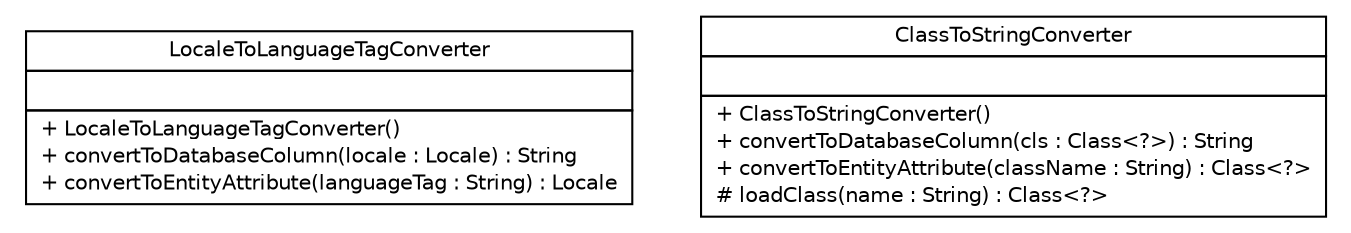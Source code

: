 #!/usr/local/bin/dot
#
# Class diagram 
# Generated by UMLGraph version R5_6-24-gf6e263 (http://www.umlgraph.org/)
#

digraph G {
	edge [fontname="Helvetica",fontsize=10,labelfontname="Helvetica",labelfontsize=10];
	node [fontname="Helvetica",fontsize=10,shape=plaintext];
	nodesep=0.25;
	ranksep=0.5;
	// com.edugility.jpa.converters.LocaleToLanguageTagConverter
	c0 [label=<<table title="com.edugility.jpa.converters.LocaleToLanguageTagConverter" border="0" cellborder="1" cellspacing="0" cellpadding="2" port="p" href="./LocaleToLanguageTagConverter.html">
		<tr><td><table border="0" cellspacing="0" cellpadding="1">
<tr><td align="center" balign="center"> LocaleToLanguageTagConverter </td></tr>
		</table></td></tr>
		<tr><td><table border="0" cellspacing="0" cellpadding="1">
<tr><td align="left" balign="left">  </td></tr>
		</table></td></tr>
		<tr><td><table border="0" cellspacing="0" cellpadding="1">
<tr><td align="left" balign="left"> + LocaleToLanguageTagConverter() </td></tr>
<tr><td align="left" balign="left"> + convertToDatabaseColumn(locale : Locale) : String </td></tr>
<tr><td align="left" balign="left"> + convertToEntityAttribute(languageTag : String) : Locale </td></tr>
		</table></td></tr>
		</table>>, URL="./LocaleToLanguageTagConverter.html", fontname="Helvetica", fontcolor="black", fontsize=10.0];
	// com.edugility.jpa.converters.ClassToStringConverter
	c1 [label=<<table title="com.edugility.jpa.converters.ClassToStringConverter" border="0" cellborder="1" cellspacing="0" cellpadding="2" port="p" href="./ClassToStringConverter.html">
		<tr><td><table border="0" cellspacing="0" cellpadding="1">
<tr><td align="center" balign="center"> ClassToStringConverter </td></tr>
		</table></td></tr>
		<tr><td><table border="0" cellspacing="0" cellpadding="1">
<tr><td align="left" balign="left">  </td></tr>
		</table></td></tr>
		<tr><td><table border="0" cellspacing="0" cellpadding="1">
<tr><td align="left" balign="left"> + ClassToStringConverter() </td></tr>
<tr><td align="left" balign="left"> + convertToDatabaseColumn(cls : Class&lt;?&gt;) : String </td></tr>
<tr><td align="left" balign="left"> + convertToEntityAttribute(className : String) : Class&lt;?&gt; </td></tr>
<tr><td align="left" balign="left"> # loadClass(name : String) : Class&lt;?&gt; </td></tr>
		</table></td></tr>
		</table>>, URL="./ClassToStringConverter.html", fontname="Helvetica", fontcolor="black", fontsize=10.0];
}

